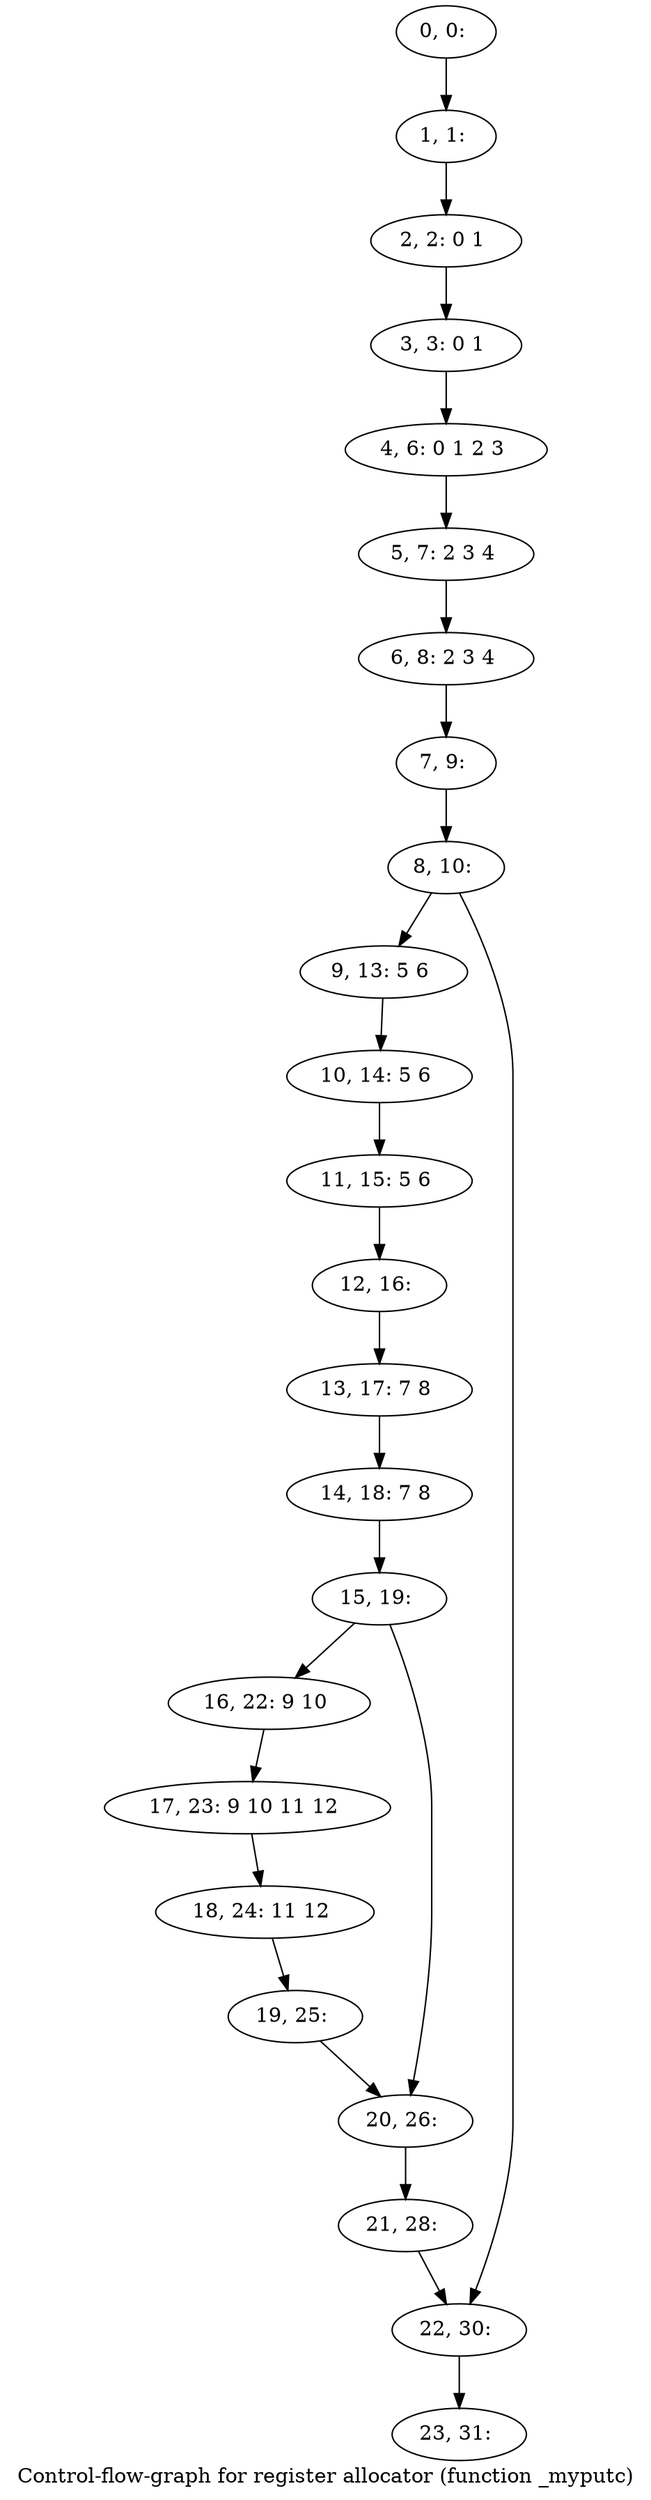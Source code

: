 digraph G {
graph [label="Control-flow-graph for register allocator (function _myputc)"]
0[label="0, 0: "];
1[label="1, 1: "];
2[label="2, 2: 0 1 "];
3[label="3, 3: 0 1 "];
4[label="4, 6: 0 1 2 3 "];
5[label="5, 7: 2 3 4 "];
6[label="6, 8: 2 3 4 "];
7[label="7, 9: "];
8[label="8, 10: "];
9[label="9, 13: 5 6 "];
10[label="10, 14: 5 6 "];
11[label="11, 15: 5 6 "];
12[label="12, 16: "];
13[label="13, 17: 7 8 "];
14[label="14, 18: 7 8 "];
15[label="15, 19: "];
16[label="16, 22: 9 10 "];
17[label="17, 23: 9 10 11 12 "];
18[label="18, 24: 11 12 "];
19[label="19, 25: "];
20[label="20, 26: "];
21[label="21, 28: "];
22[label="22, 30: "];
23[label="23, 31: "];
0->1 ;
1->2 ;
2->3 ;
3->4 ;
4->5 ;
5->6 ;
6->7 ;
7->8 ;
8->9 ;
8->22 ;
9->10 ;
10->11 ;
11->12 ;
12->13 ;
13->14 ;
14->15 ;
15->16 ;
15->20 ;
16->17 ;
17->18 ;
18->19 ;
19->20 ;
20->21 ;
21->22 ;
22->23 ;
}
